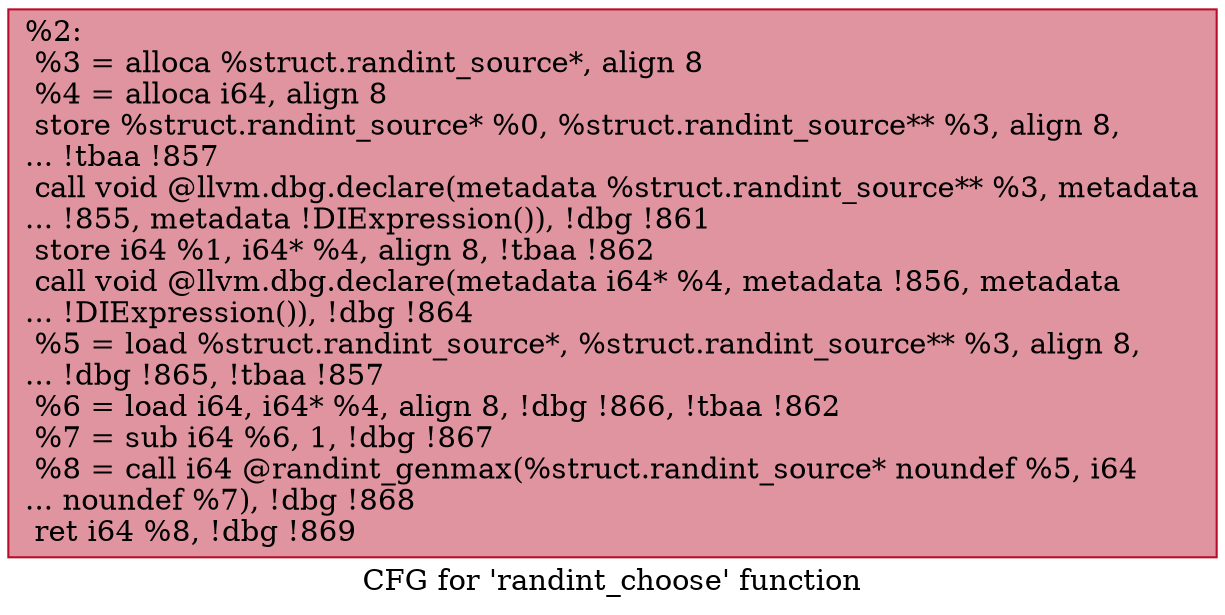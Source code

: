 digraph "CFG for 'randint_choose' function" {
	label="CFG for 'randint_choose' function";

	Node0x23b33e0 [shape=record,color="#b70d28ff", style=filled, fillcolor="#b70d2870",label="{%2:\l  %3 = alloca %struct.randint_source*, align 8\l  %4 = alloca i64, align 8\l  store %struct.randint_source* %0, %struct.randint_source** %3, align 8,\l... !tbaa !857\l  call void @llvm.dbg.declare(metadata %struct.randint_source** %3, metadata\l... !855, metadata !DIExpression()), !dbg !861\l  store i64 %1, i64* %4, align 8, !tbaa !862\l  call void @llvm.dbg.declare(metadata i64* %4, metadata !856, metadata\l... !DIExpression()), !dbg !864\l  %5 = load %struct.randint_source*, %struct.randint_source** %3, align 8,\l... !dbg !865, !tbaa !857\l  %6 = load i64, i64* %4, align 8, !dbg !866, !tbaa !862\l  %7 = sub i64 %6, 1, !dbg !867\l  %8 = call i64 @randint_genmax(%struct.randint_source* noundef %5, i64\l... noundef %7), !dbg !868\l  ret i64 %8, !dbg !869\l}"];
}
